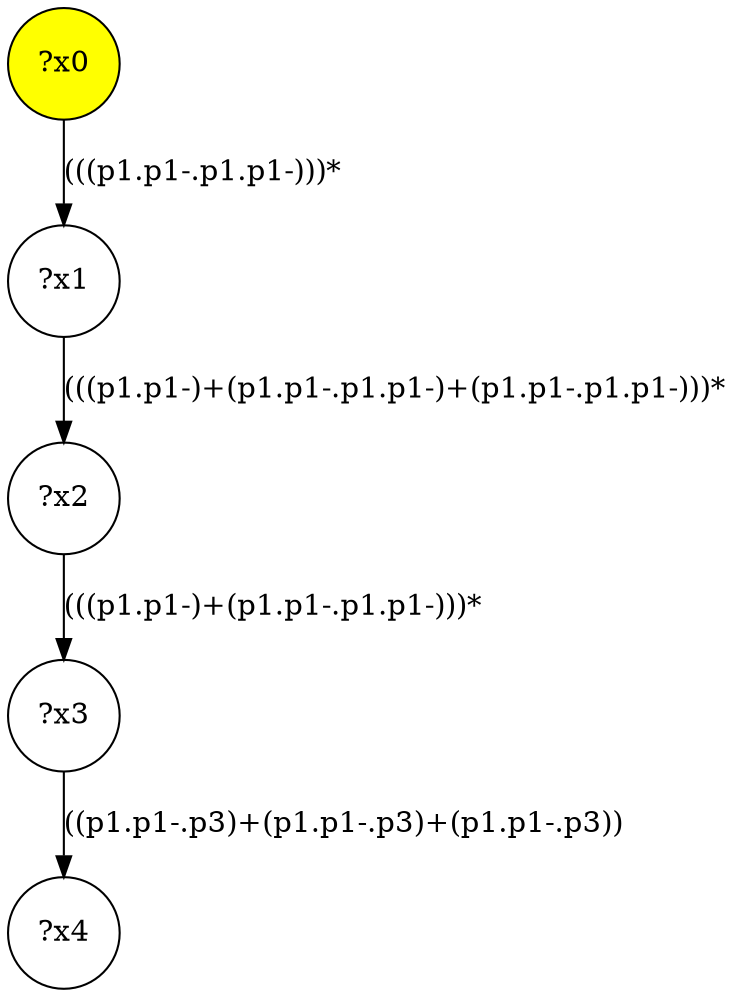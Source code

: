 digraph g {
	x0 [fillcolor="yellow", style="filled," shape=circle, label="?x0"];
	x1 [shape=circle, label="?x1"];
	x0 -> x1 [label="(((p1.p1-.p1.p1-)))*"];
	x2 [shape=circle, label="?x2"];
	x1 -> x2 [label="(((p1.p1-)+(p1.p1-.p1.p1-)+(p1.p1-.p1.p1-)))*"];
	x3 [shape=circle, label="?x3"];
	x2 -> x3 [label="(((p1.p1-)+(p1.p1-.p1.p1-)))*"];
	x4 [shape=circle, label="?x4"];
	x3 -> x4 [label="((p1.p1-.p3)+(p1.p1-.p3)+(p1.p1-.p3))"];
}
